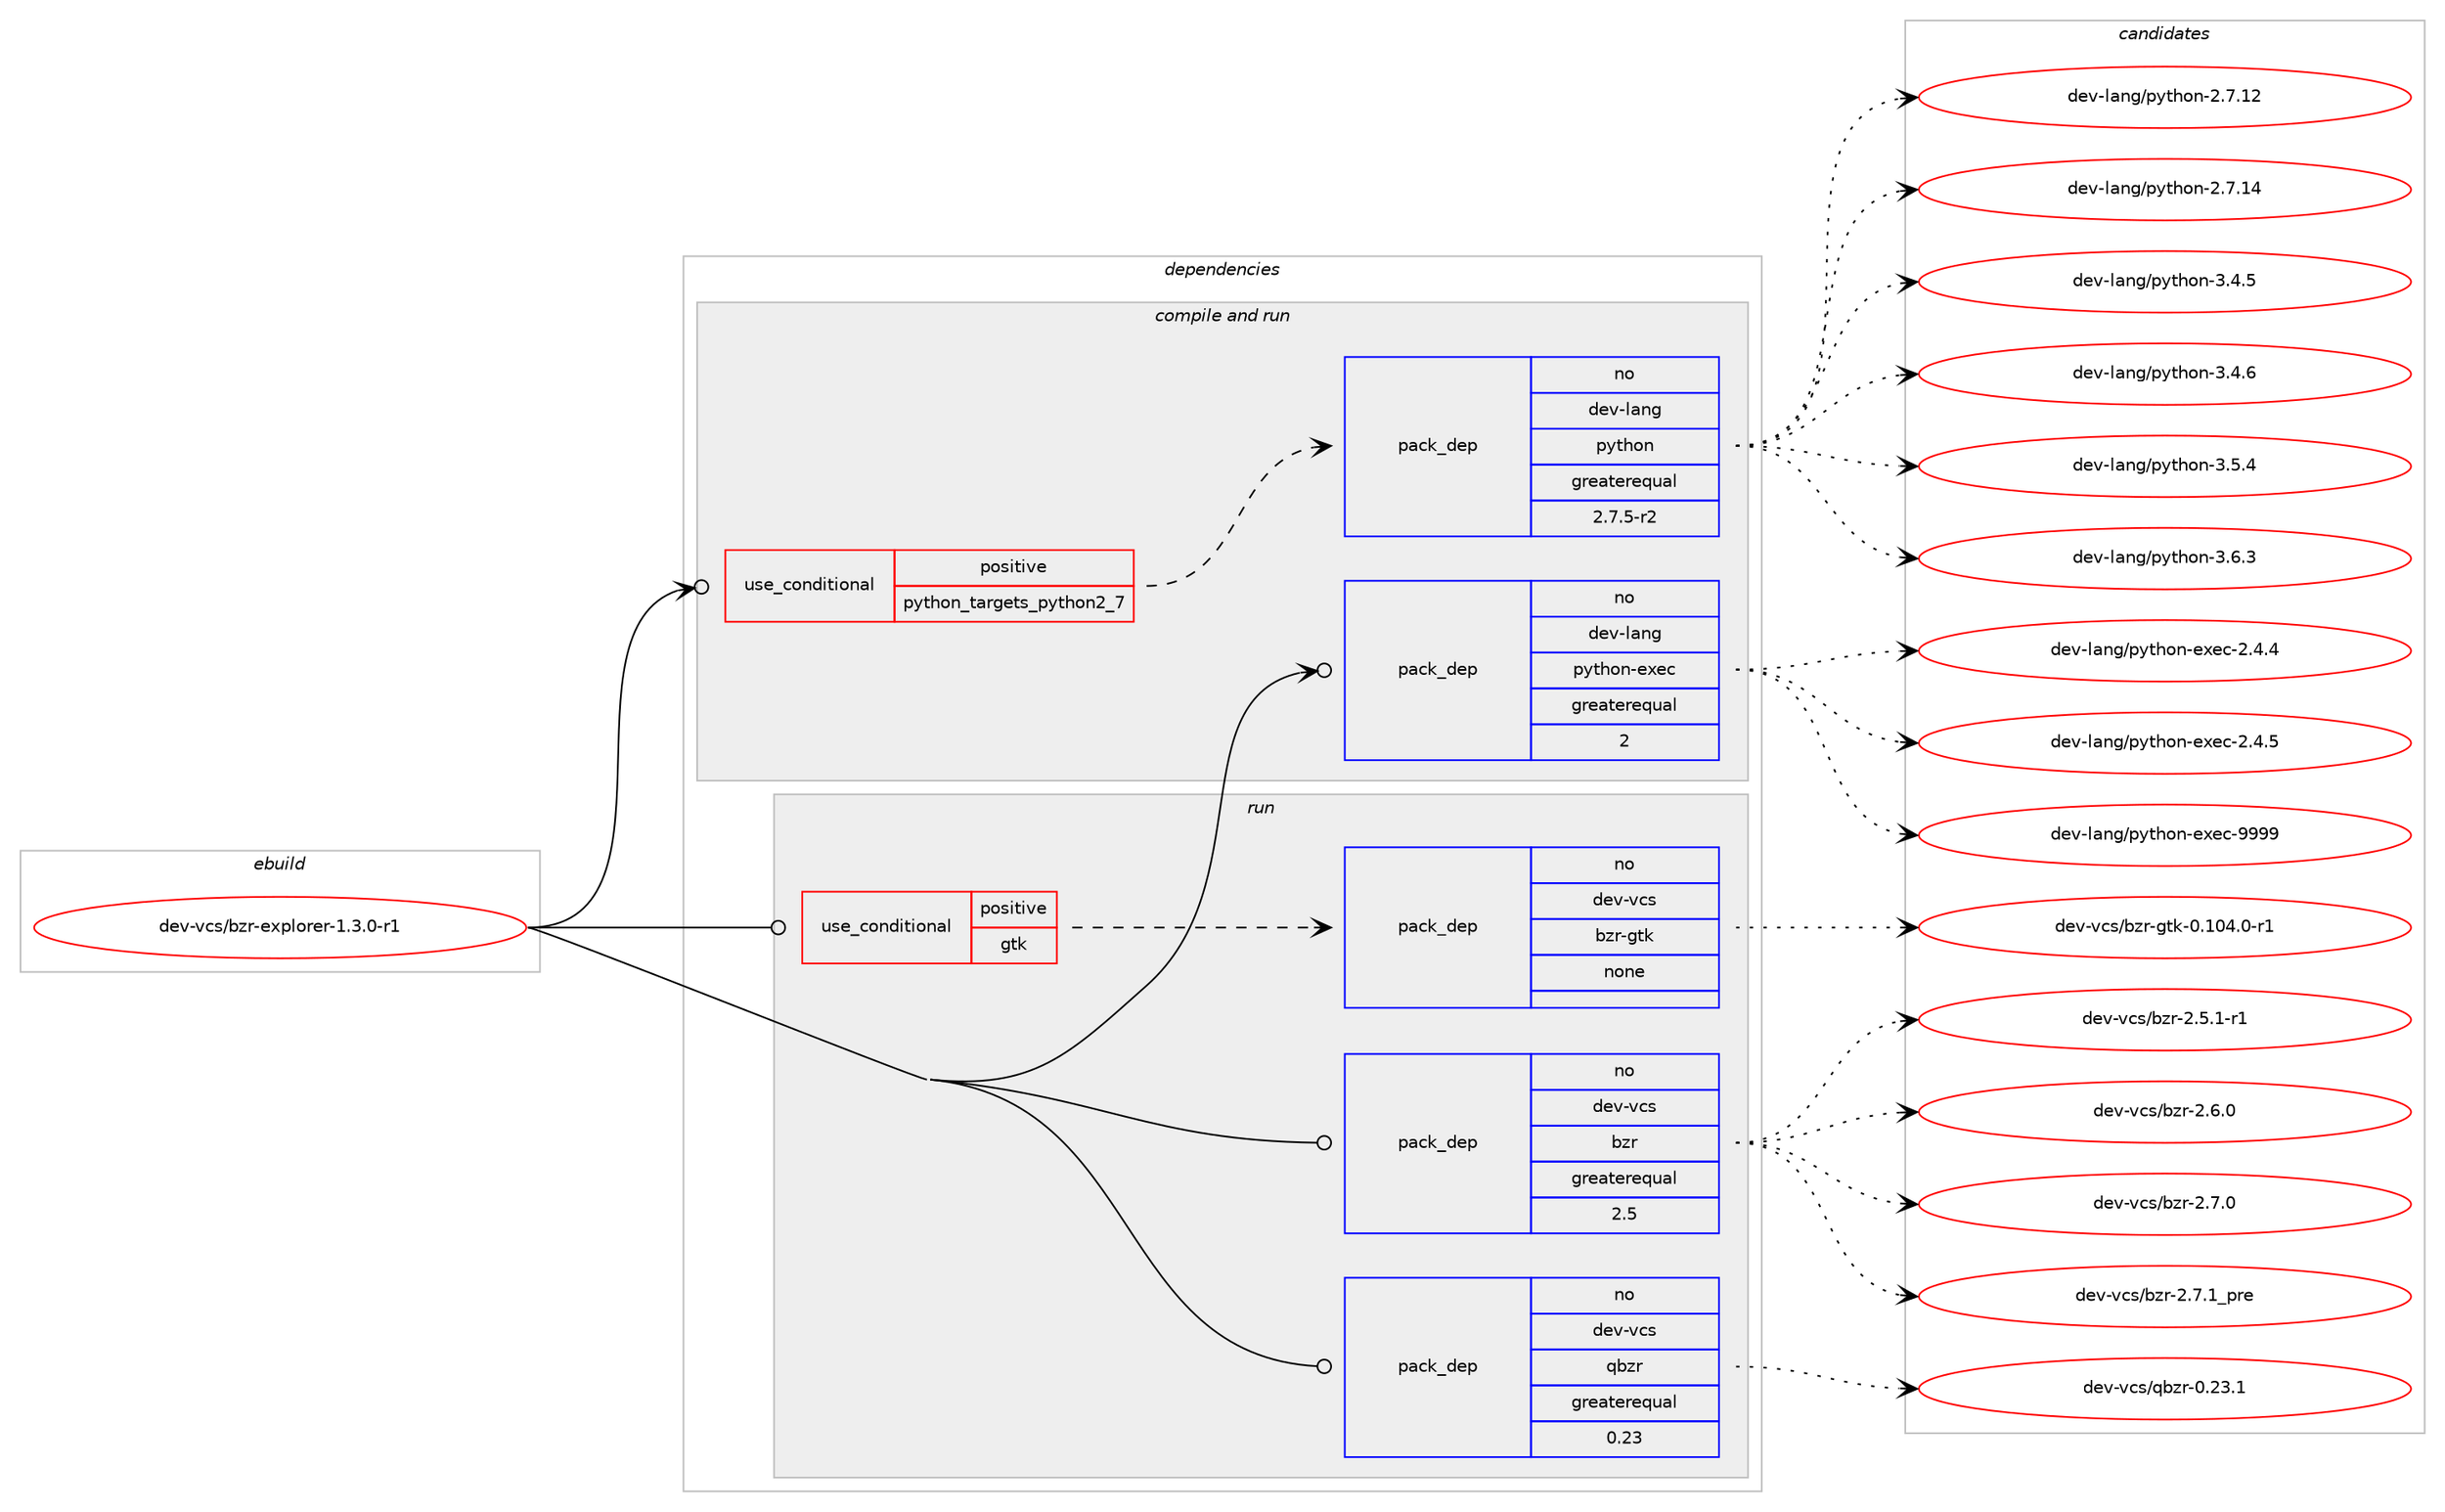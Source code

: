 digraph prolog {

# *************
# Graph options
# *************

newrank=true;
concentrate=true;
compound=true;
graph [rankdir=LR,fontname=Helvetica,fontsize=10,ranksep=1.5];#, ranksep=2.5, nodesep=0.2];
edge  [arrowhead=vee];
node  [fontname=Helvetica,fontsize=10];

# **********
# The ebuild
# **********

subgraph cluster_leftcol {
color=gray;
rank=same;
label=<<i>ebuild</i>>;
id [label="dev-vcs/bzr-explorer-1.3.0-r1", color=red, width=4, href="../dev-vcs/bzr-explorer-1.3.0-r1.svg"];
}

# ****************
# The dependencies
# ****************

subgraph cluster_midcol {
color=gray;
label=<<i>dependencies</i>>;
subgraph cluster_compile {
fillcolor="#eeeeee";
style=filled;
label=<<i>compile</i>>;
}
subgraph cluster_compileandrun {
fillcolor="#eeeeee";
style=filled;
label=<<i>compile and run</i>>;
subgraph cond78944 {
dependency289534 [label=<<TABLE BORDER="0" CELLBORDER="1" CELLSPACING="0" CELLPADDING="4"><TR><TD ROWSPAN="3" CELLPADDING="10">use_conditional</TD></TR><TR><TD>positive</TD></TR><TR><TD>python_targets_python2_7</TD></TR></TABLE>>, shape=none, color=red];
subgraph pack206276 {
dependency289535 [label=<<TABLE BORDER="0" CELLBORDER="1" CELLSPACING="0" CELLPADDING="4" WIDTH="220"><TR><TD ROWSPAN="6" CELLPADDING="30">pack_dep</TD></TR><TR><TD WIDTH="110">no</TD></TR><TR><TD>dev-lang</TD></TR><TR><TD>python</TD></TR><TR><TD>greaterequal</TD></TR><TR><TD>2.7.5-r2</TD></TR></TABLE>>, shape=none, color=blue];
}
dependency289534:e -> dependency289535:w [weight=20,style="dashed",arrowhead="vee"];
}
id:e -> dependency289534:w [weight=20,style="solid",arrowhead="odotvee"];
subgraph pack206277 {
dependency289536 [label=<<TABLE BORDER="0" CELLBORDER="1" CELLSPACING="0" CELLPADDING="4" WIDTH="220"><TR><TD ROWSPAN="6" CELLPADDING="30">pack_dep</TD></TR><TR><TD WIDTH="110">no</TD></TR><TR><TD>dev-lang</TD></TR><TR><TD>python-exec</TD></TR><TR><TD>greaterequal</TD></TR><TR><TD>2</TD></TR></TABLE>>, shape=none, color=blue];
}
id:e -> dependency289536:w [weight=20,style="solid",arrowhead="odotvee"];
}
subgraph cluster_run {
fillcolor="#eeeeee";
style=filled;
label=<<i>run</i>>;
subgraph cond78945 {
dependency289537 [label=<<TABLE BORDER="0" CELLBORDER="1" CELLSPACING="0" CELLPADDING="4"><TR><TD ROWSPAN="3" CELLPADDING="10">use_conditional</TD></TR><TR><TD>positive</TD></TR><TR><TD>gtk</TD></TR></TABLE>>, shape=none, color=red];
subgraph pack206278 {
dependency289538 [label=<<TABLE BORDER="0" CELLBORDER="1" CELLSPACING="0" CELLPADDING="4" WIDTH="220"><TR><TD ROWSPAN="6" CELLPADDING="30">pack_dep</TD></TR><TR><TD WIDTH="110">no</TD></TR><TR><TD>dev-vcs</TD></TR><TR><TD>bzr-gtk</TD></TR><TR><TD>none</TD></TR><TR><TD></TD></TR></TABLE>>, shape=none, color=blue];
}
dependency289537:e -> dependency289538:w [weight=20,style="dashed",arrowhead="vee"];
}
id:e -> dependency289537:w [weight=20,style="solid",arrowhead="odot"];
subgraph pack206279 {
dependency289539 [label=<<TABLE BORDER="0" CELLBORDER="1" CELLSPACING="0" CELLPADDING="4" WIDTH="220"><TR><TD ROWSPAN="6" CELLPADDING="30">pack_dep</TD></TR><TR><TD WIDTH="110">no</TD></TR><TR><TD>dev-vcs</TD></TR><TR><TD>bzr</TD></TR><TR><TD>greaterequal</TD></TR><TR><TD>2.5</TD></TR></TABLE>>, shape=none, color=blue];
}
id:e -> dependency289539:w [weight=20,style="solid",arrowhead="odot"];
subgraph pack206280 {
dependency289540 [label=<<TABLE BORDER="0" CELLBORDER="1" CELLSPACING="0" CELLPADDING="4" WIDTH="220"><TR><TD ROWSPAN="6" CELLPADDING="30">pack_dep</TD></TR><TR><TD WIDTH="110">no</TD></TR><TR><TD>dev-vcs</TD></TR><TR><TD>qbzr</TD></TR><TR><TD>greaterequal</TD></TR><TR><TD>0.23</TD></TR></TABLE>>, shape=none, color=blue];
}
id:e -> dependency289540:w [weight=20,style="solid",arrowhead="odot"];
}
}

# **************
# The candidates
# **************

subgraph cluster_choices {
rank=same;
color=gray;
label=<<i>candidates</i>>;

subgraph choice206276 {
color=black;
nodesep=1;
choice10010111845108971101034711212111610411111045504655464950 [label="dev-lang/python-2.7.12", color=red, width=4,href="../dev-lang/python-2.7.12.svg"];
choice10010111845108971101034711212111610411111045504655464952 [label="dev-lang/python-2.7.14", color=red, width=4,href="../dev-lang/python-2.7.14.svg"];
choice100101118451089711010347112121116104111110455146524653 [label="dev-lang/python-3.4.5", color=red, width=4,href="../dev-lang/python-3.4.5.svg"];
choice100101118451089711010347112121116104111110455146524654 [label="dev-lang/python-3.4.6", color=red, width=4,href="../dev-lang/python-3.4.6.svg"];
choice100101118451089711010347112121116104111110455146534652 [label="dev-lang/python-3.5.4", color=red, width=4,href="../dev-lang/python-3.5.4.svg"];
choice100101118451089711010347112121116104111110455146544651 [label="dev-lang/python-3.6.3", color=red, width=4,href="../dev-lang/python-3.6.3.svg"];
dependency289535:e -> choice10010111845108971101034711212111610411111045504655464950:w [style=dotted,weight="100"];
dependency289535:e -> choice10010111845108971101034711212111610411111045504655464952:w [style=dotted,weight="100"];
dependency289535:e -> choice100101118451089711010347112121116104111110455146524653:w [style=dotted,weight="100"];
dependency289535:e -> choice100101118451089711010347112121116104111110455146524654:w [style=dotted,weight="100"];
dependency289535:e -> choice100101118451089711010347112121116104111110455146534652:w [style=dotted,weight="100"];
dependency289535:e -> choice100101118451089711010347112121116104111110455146544651:w [style=dotted,weight="100"];
}
subgraph choice206277 {
color=black;
nodesep=1;
choice1001011184510897110103471121211161041111104510112010199455046524652 [label="dev-lang/python-exec-2.4.4", color=red, width=4,href="../dev-lang/python-exec-2.4.4.svg"];
choice1001011184510897110103471121211161041111104510112010199455046524653 [label="dev-lang/python-exec-2.4.5", color=red, width=4,href="../dev-lang/python-exec-2.4.5.svg"];
choice10010111845108971101034711212111610411111045101120101994557575757 [label="dev-lang/python-exec-9999", color=red, width=4,href="../dev-lang/python-exec-9999.svg"];
dependency289536:e -> choice1001011184510897110103471121211161041111104510112010199455046524652:w [style=dotted,weight="100"];
dependency289536:e -> choice1001011184510897110103471121211161041111104510112010199455046524653:w [style=dotted,weight="100"];
dependency289536:e -> choice10010111845108971101034711212111610411111045101120101994557575757:w [style=dotted,weight="100"];
}
subgraph choice206278 {
color=black;
nodesep=1;
choice100101118451189911547981221144510311610745484649485246484511449 [label="dev-vcs/bzr-gtk-0.104.0-r1", color=red, width=4,href="../dev-vcs/bzr-gtk-0.104.0-r1.svg"];
dependency289538:e -> choice100101118451189911547981221144510311610745484649485246484511449:w [style=dotted,weight="100"];
}
subgraph choice206279 {
color=black;
nodesep=1;
choice100101118451189911547981221144550465346494511449 [label="dev-vcs/bzr-2.5.1-r1", color=red, width=4,href="../dev-vcs/bzr-2.5.1-r1.svg"];
choice10010111845118991154798122114455046544648 [label="dev-vcs/bzr-2.6.0", color=red, width=4,href="../dev-vcs/bzr-2.6.0.svg"];
choice10010111845118991154798122114455046554648 [label="dev-vcs/bzr-2.7.0", color=red, width=4,href="../dev-vcs/bzr-2.7.0.svg"];
choice1001011184511899115479812211445504655464995112114101 [label="dev-vcs/bzr-2.7.1_pre", color=red, width=4,href="../dev-vcs/bzr-2.7.1_pre.svg"];
dependency289539:e -> choice100101118451189911547981221144550465346494511449:w [style=dotted,weight="100"];
dependency289539:e -> choice10010111845118991154798122114455046544648:w [style=dotted,weight="100"];
dependency289539:e -> choice10010111845118991154798122114455046554648:w [style=dotted,weight="100"];
dependency289539:e -> choice1001011184511899115479812211445504655464995112114101:w [style=dotted,weight="100"];
}
subgraph choice206280 {
color=black;
nodesep=1;
choice1001011184511899115471139812211445484650514649 [label="dev-vcs/qbzr-0.23.1", color=red, width=4,href="../dev-vcs/qbzr-0.23.1.svg"];
dependency289540:e -> choice1001011184511899115471139812211445484650514649:w [style=dotted,weight="100"];
}
}

}
